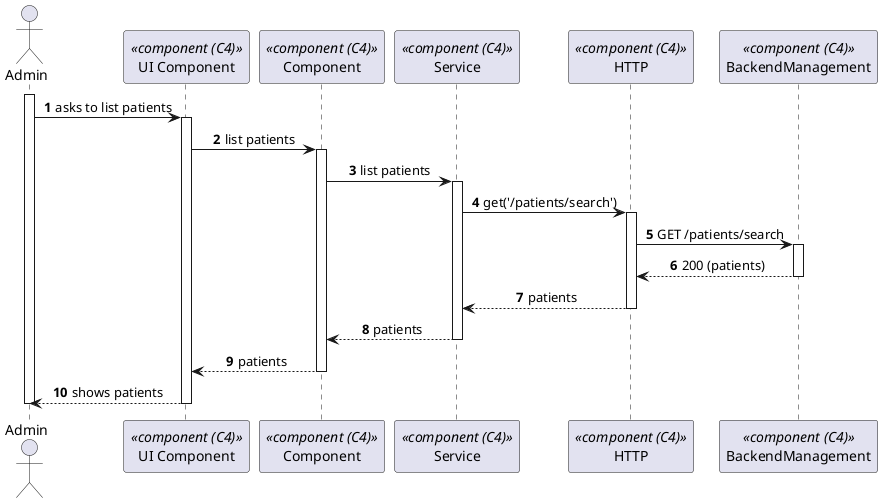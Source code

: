 @startuml PatientProfilesListing(level3)

autonumber
skinparam DefaultTextAlignment center
actor Admin as "Admin"

participant ComponentUI as "UI Component" <<component (C4)>>
participant Component as "Component" <<component (C4)>>
participant SRV as "Service" <<component (C4)>>
participant HTTP as "HTTP" <<component (C4)>>

participant BackendManagement as "BackendManagement" <<component (C4)>>

activate Admin

    Admin -> ComponentUI : asks to list patients
    activate ComponentUI

        ComponentUI -> Component : list patients
        activate Component

            Component -> SRV : list patients
            activate SRV

                SRV -> HTTP : get('/patients/search')
                activate HTTP

                    HTTP -> BackendManagement : GET /patients/search
                    activate BackendManagement

                    BackendManagement --> HTTP : 200 (patients)
                    deactivate BackendManagement
                    
                HTTP --> SRV : patients
                deactivate HTTP

            SRV --> Component : patients
            deactivate SRV

        Component --> ComponentUI : patients
        deactivate Component

    Admin <-- ComponentUI : shows patients
    deactivate ComponentUI

deactivate Admin

@enduml